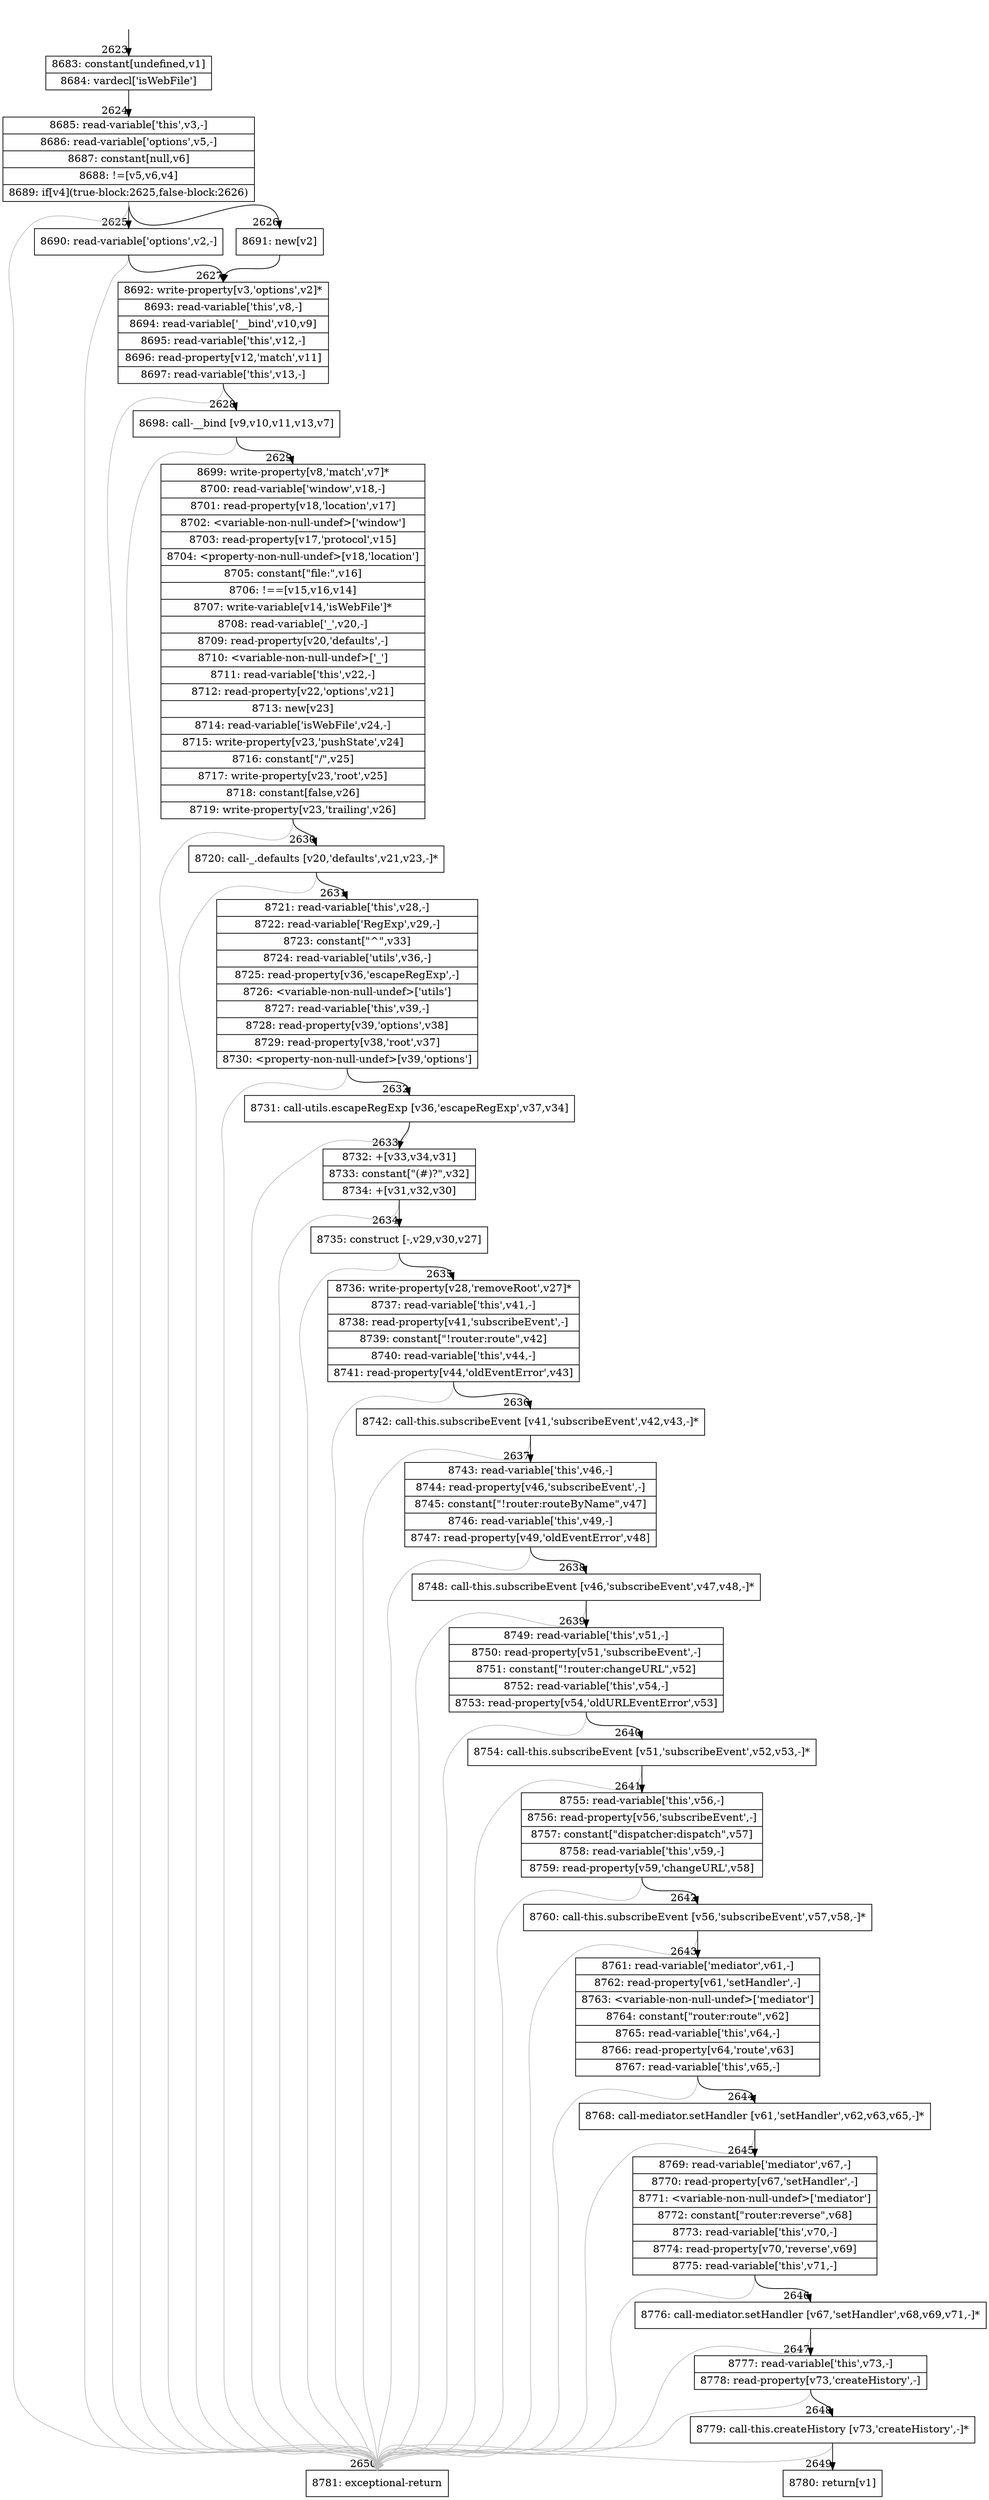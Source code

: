 digraph {
rankdir="TD"
BB_entry209[shape=none,label=""];
BB_entry209 -> BB2623 [tailport=s, headport=n, headlabel="    2623"]
BB2623 [shape=record label="{8683: constant[undefined,v1]|8684: vardecl['isWebFile']}" ] 
BB2623 -> BB2624 [tailport=s, headport=n, headlabel="      2624"]
BB2624 [shape=record label="{8685: read-variable['this',v3,-]|8686: read-variable['options',v5,-]|8687: constant[null,v6]|8688: !=[v5,v6,v4]|8689: if[v4](true-block:2625,false-block:2626)}" ] 
BB2624 -> BB2625 [tailport=s, headport=n, headlabel="      2625"]
BB2624 -> BB2626 [tailport=s, headport=n, headlabel="      2626"]
BB2624 -> BB2650 [tailport=s, headport=n, color=gray, headlabel="      2650"]
BB2625 [shape=record label="{8690: read-variable['options',v2,-]}" ] 
BB2625 -> BB2627 [tailport=s, headport=n, headlabel="      2627"]
BB2625 -> BB2650 [tailport=s, headport=n, color=gray]
BB2626 [shape=record label="{8691: new[v2]}" ] 
BB2626 -> BB2627 [tailport=s, headport=n]
BB2627 [shape=record label="{8692: write-property[v3,'options',v2]*|8693: read-variable['this',v8,-]|8694: read-variable['__bind',v10,v9]|8695: read-variable['this',v12,-]|8696: read-property[v12,'match',v11]|8697: read-variable['this',v13,-]}" ] 
BB2627 -> BB2628 [tailport=s, headport=n, headlabel="      2628"]
BB2627 -> BB2650 [tailport=s, headport=n, color=gray]
BB2628 [shape=record label="{8698: call-__bind [v9,v10,v11,v13,v7]}" ] 
BB2628 -> BB2629 [tailport=s, headport=n, headlabel="      2629"]
BB2628 -> BB2650 [tailport=s, headport=n, color=gray]
BB2629 [shape=record label="{8699: write-property[v8,'match',v7]*|8700: read-variable['window',v18,-]|8701: read-property[v18,'location',v17]|8702: \<variable-non-null-undef\>['window']|8703: read-property[v17,'protocol',v15]|8704: \<property-non-null-undef\>[v18,'location']|8705: constant[\"file:\",v16]|8706: !==[v15,v16,v14]|8707: write-variable[v14,'isWebFile']*|8708: read-variable['_',v20,-]|8709: read-property[v20,'defaults',-]|8710: \<variable-non-null-undef\>['_']|8711: read-variable['this',v22,-]|8712: read-property[v22,'options',v21]|8713: new[v23]|8714: read-variable['isWebFile',v24,-]|8715: write-property[v23,'pushState',v24]|8716: constant[\"/\",v25]|8717: write-property[v23,'root',v25]|8718: constant[false,v26]|8719: write-property[v23,'trailing',v26]}" ] 
BB2629 -> BB2630 [tailport=s, headport=n, headlabel="      2630"]
BB2629 -> BB2650 [tailport=s, headport=n, color=gray]
BB2630 [shape=record label="{8720: call-_.defaults [v20,'defaults',v21,v23,-]*}" ] 
BB2630 -> BB2631 [tailport=s, headport=n, headlabel="      2631"]
BB2630 -> BB2650 [tailport=s, headport=n, color=gray]
BB2631 [shape=record label="{8721: read-variable['this',v28,-]|8722: read-variable['RegExp',v29,-]|8723: constant[\"^\",v33]|8724: read-variable['utils',v36,-]|8725: read-property[v36,'escapeRegExp',-]|8726: \<variable-non-null-undef\>['utils']|8727: read-variable['this',v39,-]|8728: read-property[v39,'options',v38]|8729: read-property[v38,'root',v37]|8730: \<property-non-null-undef\>[v39,'options']}" ] 
BB2631 -> BB2632 [tailport=s, headport=n, headlabel="      2632"]
BB2631 -> BB2650 [tailport=s, headport=n, color=gray]
BB2632 [shape=record label="{8731: call-utils.escapeRegExp [v36,'escapeRegExp',v37,v34]}" ] 
BB2632 -> BB2633 [tailport=s, headport=n, headlabel="      2633"]
BB2632 -> BB2650 [tailport=s, headport=n, color=gray]
BB2633 [shape=record label="{8732: +[v33,v34,v31]|8733: constant[\"(#)?\",v32]|8734: +[v31,v32,v30]}" ] 
BB2633 -> BB2634 [tailport=s, headport=n, headlabel="      2634"]
BB2633 -> BB2650 [tailport=s, headport=n, color=gray]
BB2634 [shape=record label="{8735: construct [-,v29,v30,v27]}" ] 
BB2634 -> BB2635 [tailport=s, headport=n, headlabel="      2635"]
BB2634 -> BB2650 [tailport=s, headport=n, color=gray]
BB2635 [shape=record label="{8736: write-property[v28,'removeRoot',v27]*|8737: read-variable['this',v41,-]|8738: read-property[v41,'subscribeEvent',-]|8739: constant[\"!router:route\",v42]|8740: read-variable['this',v44,-]|8741: read-property[v44,'oldEventError',v43]}" ] 
BB2635 -> BB2636 [tailport=s, headport=n, headlabel="      2636"]
BB2635 -> BB2650 [tailport=s, headport=n, color=gray]
BB2636 [shape=record label="{8742: call-this.subscribeEvent [v41,'subscribeEvent',v42,v43,-]*}" ] 
BB2636 -> BB2637 [tailport=s, headport=n, headlabel="      2637"]
BB2636 -> BB2650 [tailport=s, headport=n, color=gray]
BB2637 [shape=record label="{8743: read-variable['this',v46,-]|8744: read-property[v46,'subscribeEvent',-]|8745: constant[\"!router:routeByName\",v47]|8746: read-variable['this',v49,-]|8747: read-property[v49,'oldEventError',v48]}" ] 
BB2637 -> BB2638 [tailport=s, headport=n, headlabel="      2638"]
BB2637 -> BB2650 [tailport=s, headport=n, color=gray]
BB2638 [shape=record label="{8748: call-this.subscribeEvent [v46,'subscribeEvent',v47,v48,-]*}" ] 
BB2638 -> BB2639 [tailport=s, headport=n, headlabel="      2639"]
BB2638 -> BB2650 [tailport=s, headport=n, color=gray]
BB2639 [shape=record label="{8749: read-variable['this',v51,-]|8750: read-property[v51,'subscribeEvent',-]|8751: constant[\"!router:changeURL\",v52]|8752: read-variable['this',v54,-]|8753: read-property[v54,'oldURLEventError',v53]}" ] 
BB2639 -> BB2640 [tailport=s, headport=n, headlabel="      2640"]
BB2639 -> BB2650 [tailport=s, headport=n, color=gray]
BB2640 [shape=record label="{8754: call-this.subscribeEvent [v51,'subscribeEvent',v52,v53,-]*}" ] 
BB2640 -> BB2641 [tailport=s, headport=n, headlabel="      2641"]
BB2640 -> BB2650 [tailport=s, headport=n, color=gray]
BB2641 [shape=record label="{8755: read-variable['this',v56,-]|8756: read-property[v56,'subscribeEvent',-]|8757: constant[\"dispatcher:dispatch\",v57]|8758: read-variable['this',v59,-]|8759: read-property[v59,'changeURL',v58]}" ] 
BB2641 -> BB2642 [tailport=s, headport=n, headlabel="      2642"]
BB2641 -> BB2650 [tailport=s, headport=n, color=gray]
BB2642 [shape=record label="{8760: call-this.subscribeEvent [v56,'subscribeEvent',v57,v58,-]*}" ] 
BB2642 -> BB2643 [tailport=s, headport=n, headlabel="      2643"]
BB2642 -> BB2650 [tailport=s, headport=n, color=gray]
BB2643 [shape=record label="{8761: read-variable['mediator',v61,-]|8762: read-property[v61,'setHandler',-]|8763: \<variable-non-null-undef\>['mediator']|8764: constant[\"router:route\",v62]|8765: read-variable['this',v64,-]|8766: read-property[v64,'route',v63]|8767: read-variable['this',v65,-]}" ] 
BB2643 -> BB2644 [tailport=s, headport=n, headlabel="      2644"]
BB2643 -> BB2650 [tailport=s, headport=n, color=gray]
BB2644 [shape=record label="{8768: call-mediator.setHandler [v61,'setHandler',v62,v63,v65,-]*}" ] 
BB2644 -> BB2645 [tailport=s, headport=n, headlabel="      2645"]
BB2644 -> BB2650 [tailport=s, headport=n, color=gray]
BB2645 [shape=record label="{8769: read-variable['mediator',v67,-]|8770: read-property[v67,'setHandler',-]|8771: \<variable-non-null-undef\>['mediator']|8772: constant[\"router:reverse\",v68]|8773: read-variable['this',v70,-]|8774: read-property[v70,'reverse',v69]|8775: read-variable['this',v71,-]}" ] 
BB2645 -> BB2646 [tailport=s, headport=n, headlabel="      2646"]
BB2645 -> BB2650 [tailport=s, headport=n, color=gray]
BB2646 [shape=record label="{8776: call-mediator.setHandler [v67,'setHandler',v68,v69,v71,-]*}" ] 
BB2646 -> BB2647 [tailport=s, headport=n, headlabel="      2647"]
BB2646 -> BB2650 [tailport=s, headport=n, color=gray]
BB2647 [shape=record label="{8777: read-variable['this',v73,-]|8778: read-property[v73,'createHistory',-]}" ] 
BB2647 -> BB2648 [tailport=s, headport=n, headlabel="      2648"]
BB2647 -> BB2650 [tailport=s, headport=n, color=gray]
BB2648 [shape=record label="{8779: call-this.createHistory [v73,'createHistory',-]*}" ] 
BB2648 -> BB2649 [tailport=s, headport=n, headlabel="      2649"]
BB2648 -> BB2650 [tailport=s, headport=n, color=gray]
BB2649 [shape=record label="{8780: return[v1]}" ] 
BB2650 [shape=record label="{8781: exceptional-return}" ] 
//#$~ 2341
}
